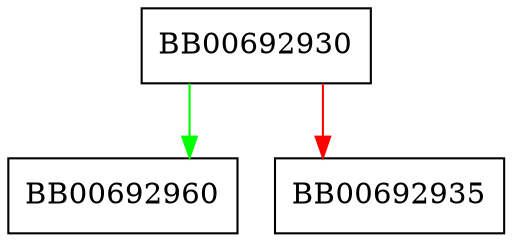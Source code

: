 digraph aes_cbc_hmac_sha256_freectx {
  node [shape="box"];
  graph [splines=ortho];
  BB00692930 -> BB00692960 [color="green"];
  BB00692930 -> BB00692935 [color="red"];
}
